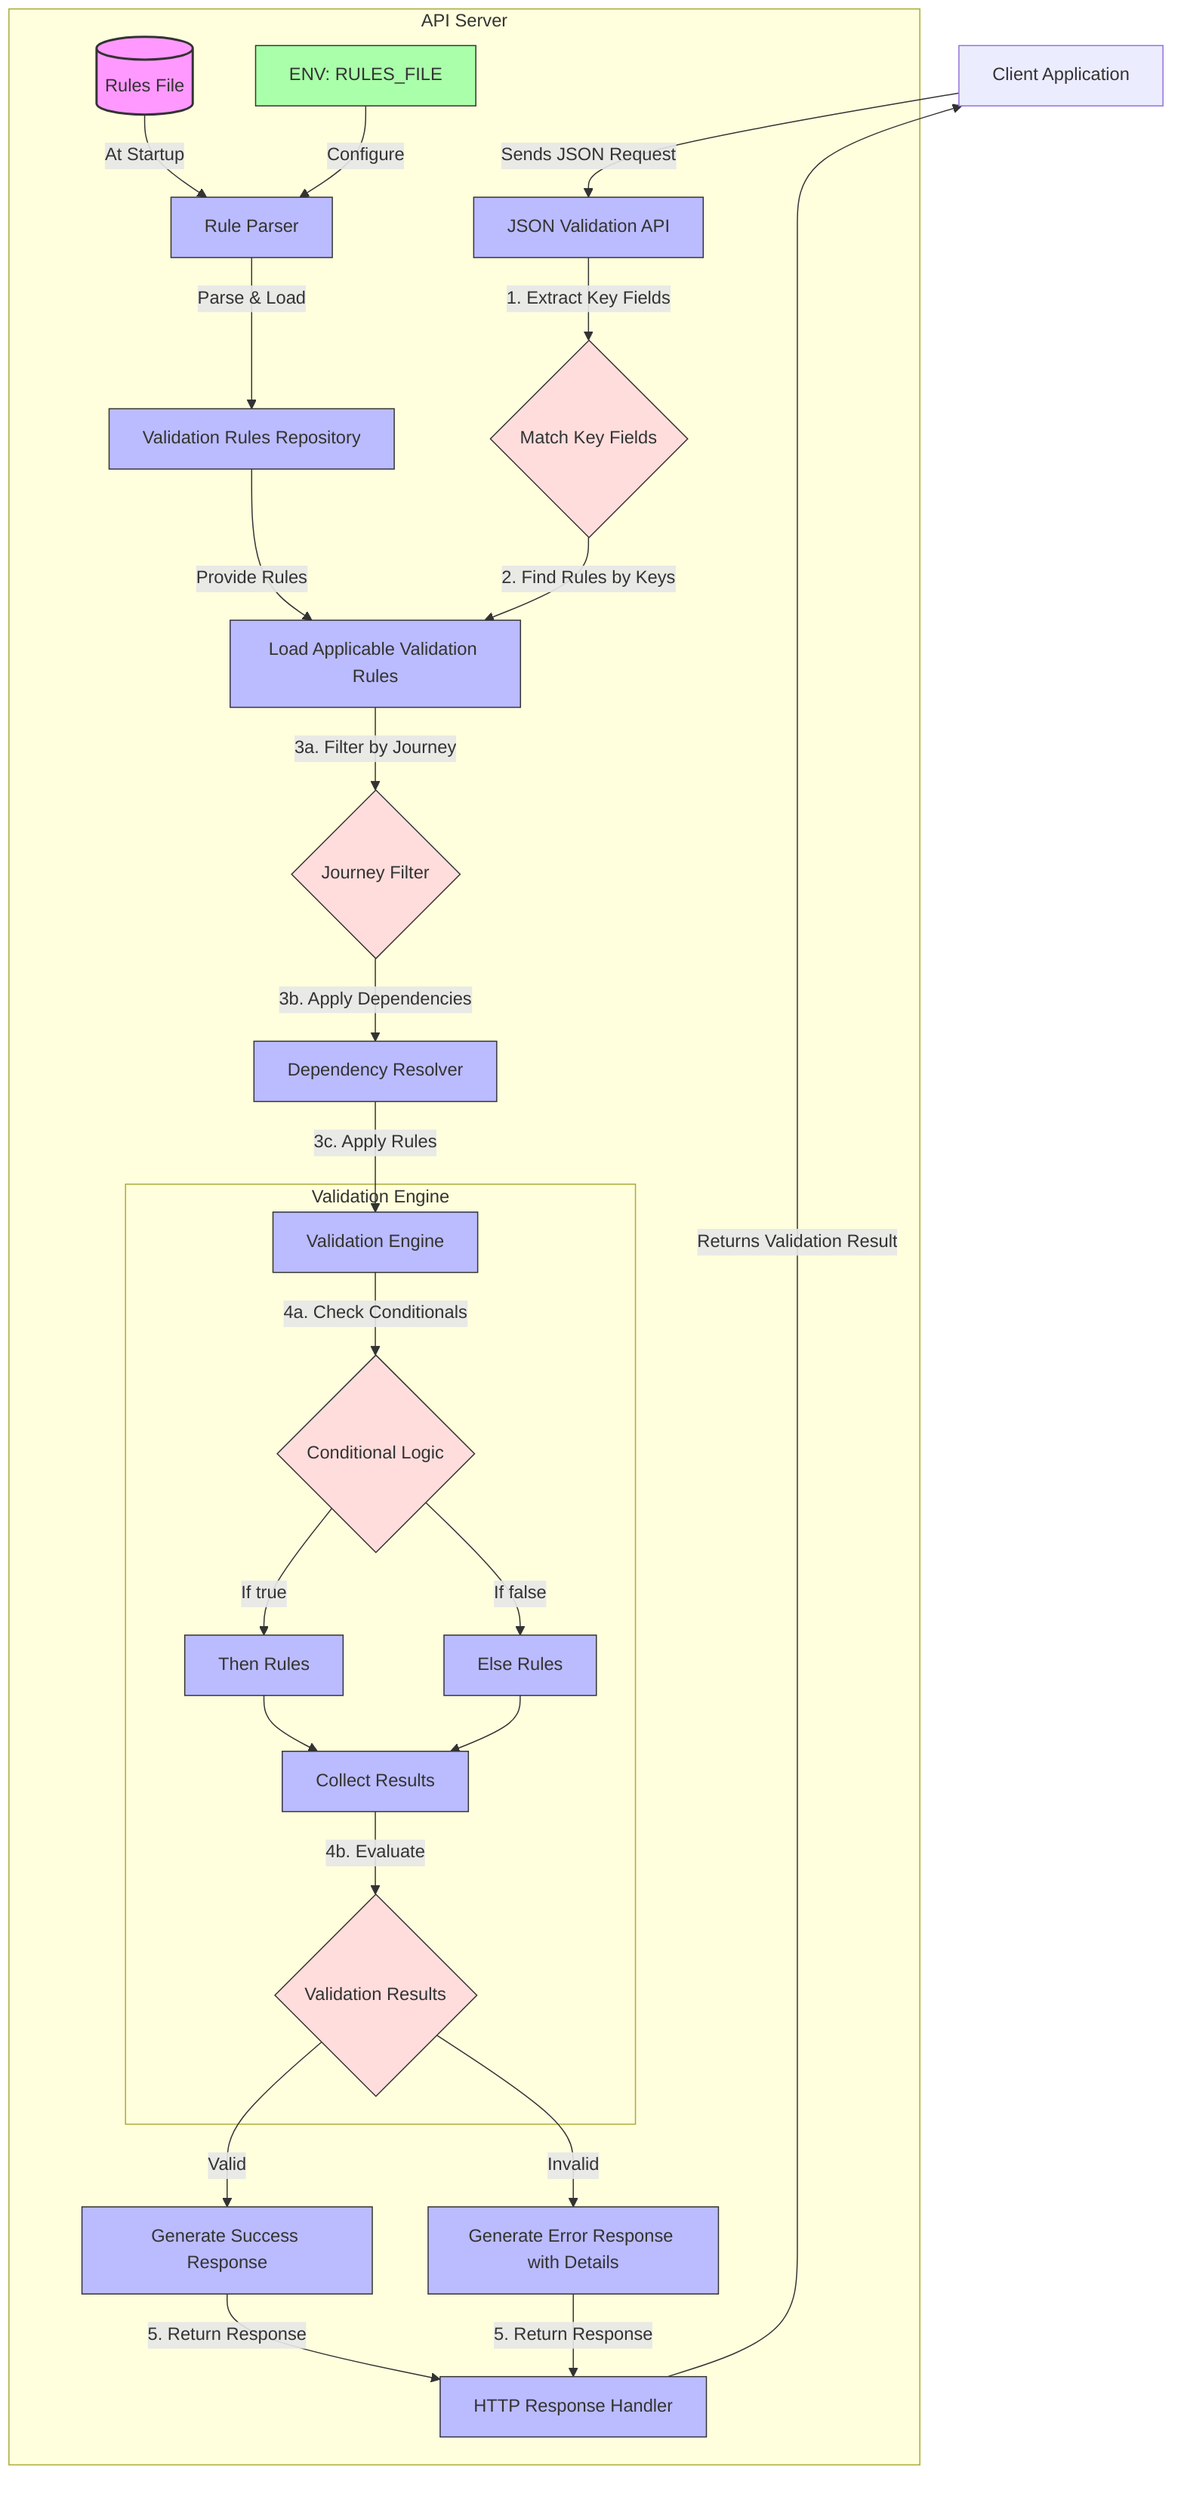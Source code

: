 flowchart TD
    A[Client Application] -->|Sends JSON Request| B[JSON Validation API]
    
    subgraph "API Server"
    B -->|1. Extract Key Fields| C{Match Key Fields}
    C -->|2. Find Rules by Keys| D[Load Applicable Validation Rules]
    
    E[(Rules File)]:::configFile -->|"At Startup"| F[Rule Parser]
    ENVVAR[ENV: RULES_FILE]:::env -->|"Configure"| F
    F -->|"Parse & Load"| G[Validation Rules Repository]
    G -->|"Provide Rules"| D
    
    D -->|3a. Filter by Journey| JOURNEY{Journey Filter}
    JOURNEY -->|3b. Apply Dependencies| DEP[Dependency Resolver]
    DEP -->|3c. Apply Rules| H[Validation Engine]
    
    subgraph "Validation Engine"
    H -->|4a. Check Conditionals| COND{Conditional Logic}
    COND -->|If true| THEN[Then Rules]
    COND -->|If false| ELSE[Else Rules]
    THEN --> RESULTS[Collect Results]
    ELSE --> RESULTS
    RESULTS -->|4b. Evaluate| I{Validation Results}
    end
    
    I -->|Valid| J[Generate Success Response]
    I -->|Invalid| K[Generate Error Response with Details]
    
    J -->|5. Return Response| L[HTTP Response Handler]
    K -->|5. Return Response| L
    end
    
    L -->|Returns Validation Result| A

    classDef configFile fill:#f9f,stroke:#333,stroke-width:2px
    classDef process fill:#bbf,stroke:#333,stroke-width:1px
    classDef decision fill:#fdd,stroke:#333,stroke-width:1px
    classDef env fill:#afa,stroke:#333,stroke-width:1px
    
    class E configFile
    class ENVVAR env
    class B,D,F,G,DEP,H,THEN,ELSE,RESULTS,J,K,L process
    class C,JOURNEY,COND,I decision